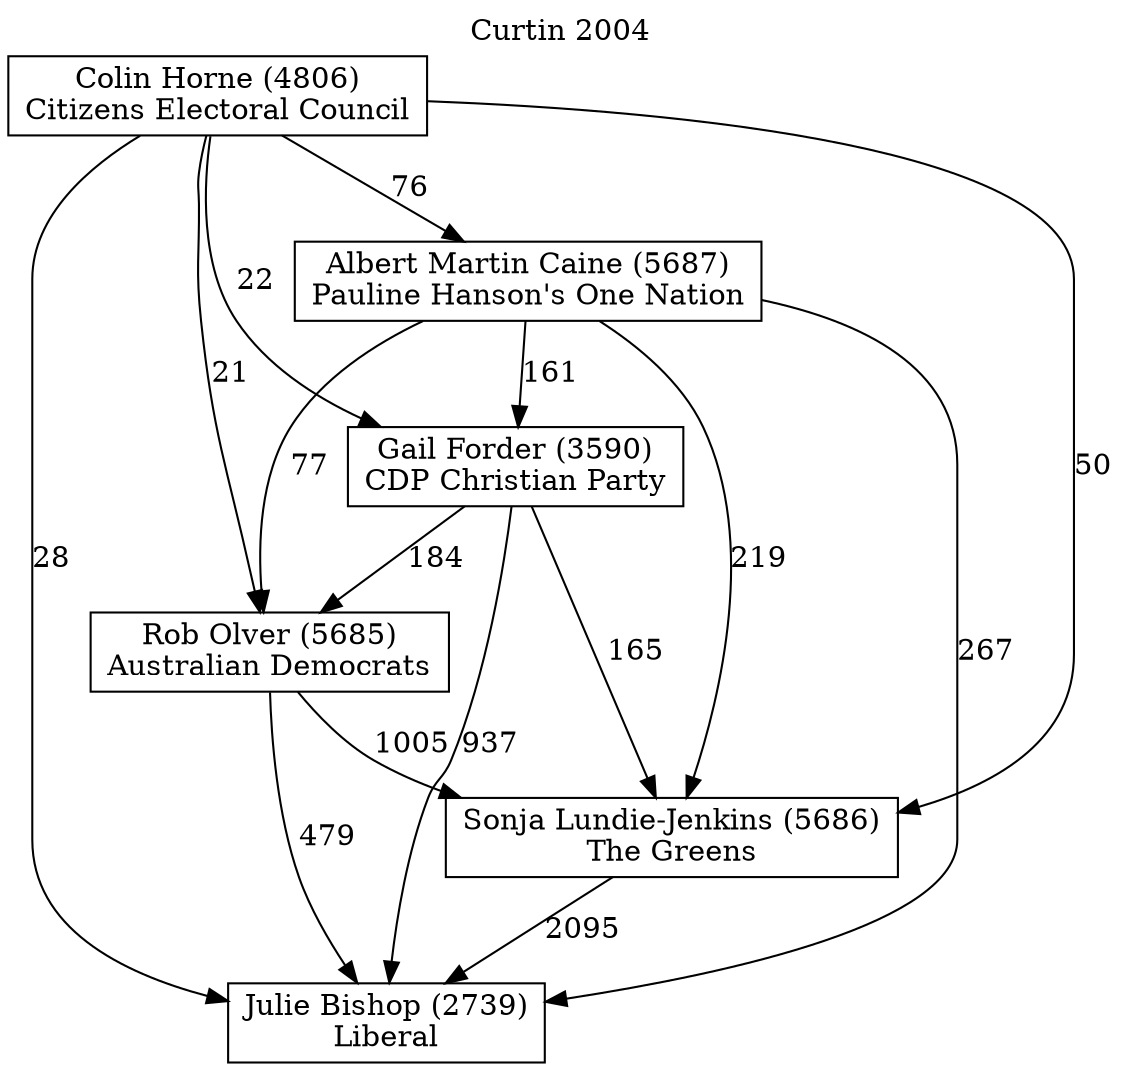 // House preference flow
digraph "Julie Bishop (2739)_Curtin_2004" {
	graph [label="Curtin 2004" labelloc=t mclimit=10]
	node [shape=box]
	"Julie Bishop (2739)" [label="Julie Bishop (2739)
Liberal"]
	"Sonja Lundie-Jenkins (5686)" [label="Sonja Lundie-Jenkins (5686)
The Greens"]
	"Rob Olver (5685)" [label="Rob Olver (5685)
Australian Democrats"]
	"Gail Forder (3590)" [label="Gail Forder (3590)
CDP Christian Party"]
	"Albert Martin Caine (5687)" [label="Albert Martin Caine (5687)
Pauline Hanson's One Nation"]
	"Colin Horne (4806)" [label="Colin Horne (4806)
Citizens Electoral Council"]
	"Sonja Lundie-Jenkins (5686)" -> "Julie Bishop (2739)" [label=2095]
	"Rob Olver (5685)" -> "Sonja Lundie-Jenkins (5686)" [label=1005]
	"Gail Forder (3590)" -> "Rob Olver (5685)" [label=184]
	"Albert Martin Caine (5687)" -> "Gail Forder (3590)" [label=161]
	"Colin Horne (4806)" -> "Albert Martin Caine (5687)" [label=76]
	"Rob Olver (5685)" -> "Julie Bishop (2739)" [label=479]
	"Gail Forder (3590)" -> "Julie Bishop (2739)" [label=937]
	"Albert Martin Caine (5687)" -> "Julie Bishop (2739)" [label=267]
	"Colin Horne (4806)" -> "Julie Bishop (2739)" [label=28]
	"Colin Horne (4806)" -> "Gail Forder (3590)" [label=22]
	"Albert Martin Caine (5687)" -> "Rob Olver (5685)" [label=77]
	"Colin Horne (4806)" -> "Rob Olver (5685)" [label=21]
	"Gail Forder (3590)" -> "Sonja Lundie-Jenkins (5686)" [label=165]
	"Albert Martin Caine (5687)" -> "Sonja Lundie-Jenkins (5686)" [label=219]
	"Colin Horne (4806)" -> "Sonja Lundie-Jenkins (5686)" [label=50]
}
